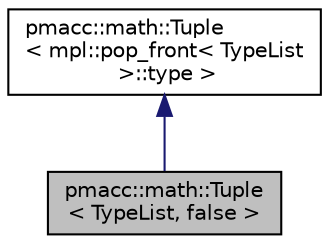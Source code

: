 digraph "pmacc::math::Tuple&lt; TypeList, false &gt;"
{
 // LATEX_PDF_SIZE
  edge [fontname="Helvetica",fontsize="10",labelfontname="Helvetica",labelfontsize="10"];
  node [fontname="Helvetica",fontsize="10",shape=record];
  Node1 [label="pmacc::math::Tuple\l\< TypeList, false \>",height=0.2,width=0.4,color="black", fillcolor="grey75", style="filled", fontcolor="black",tooltip=" "];
  Node2 -> Node1 [dir="back",color="midnightblue",fontsize="10",style="solid",fontname="Helvetica"];
  Node2 [label="pmacc::math::Tuple\l\< mpl::pop_front\< TypeList\l \>::type \>",height=0.2,width=0.4,color="black", fillcolor="white", style="filled",URL="$classpmacc_1_1math_1_1_tuple.html",tooltip=" "];
}
